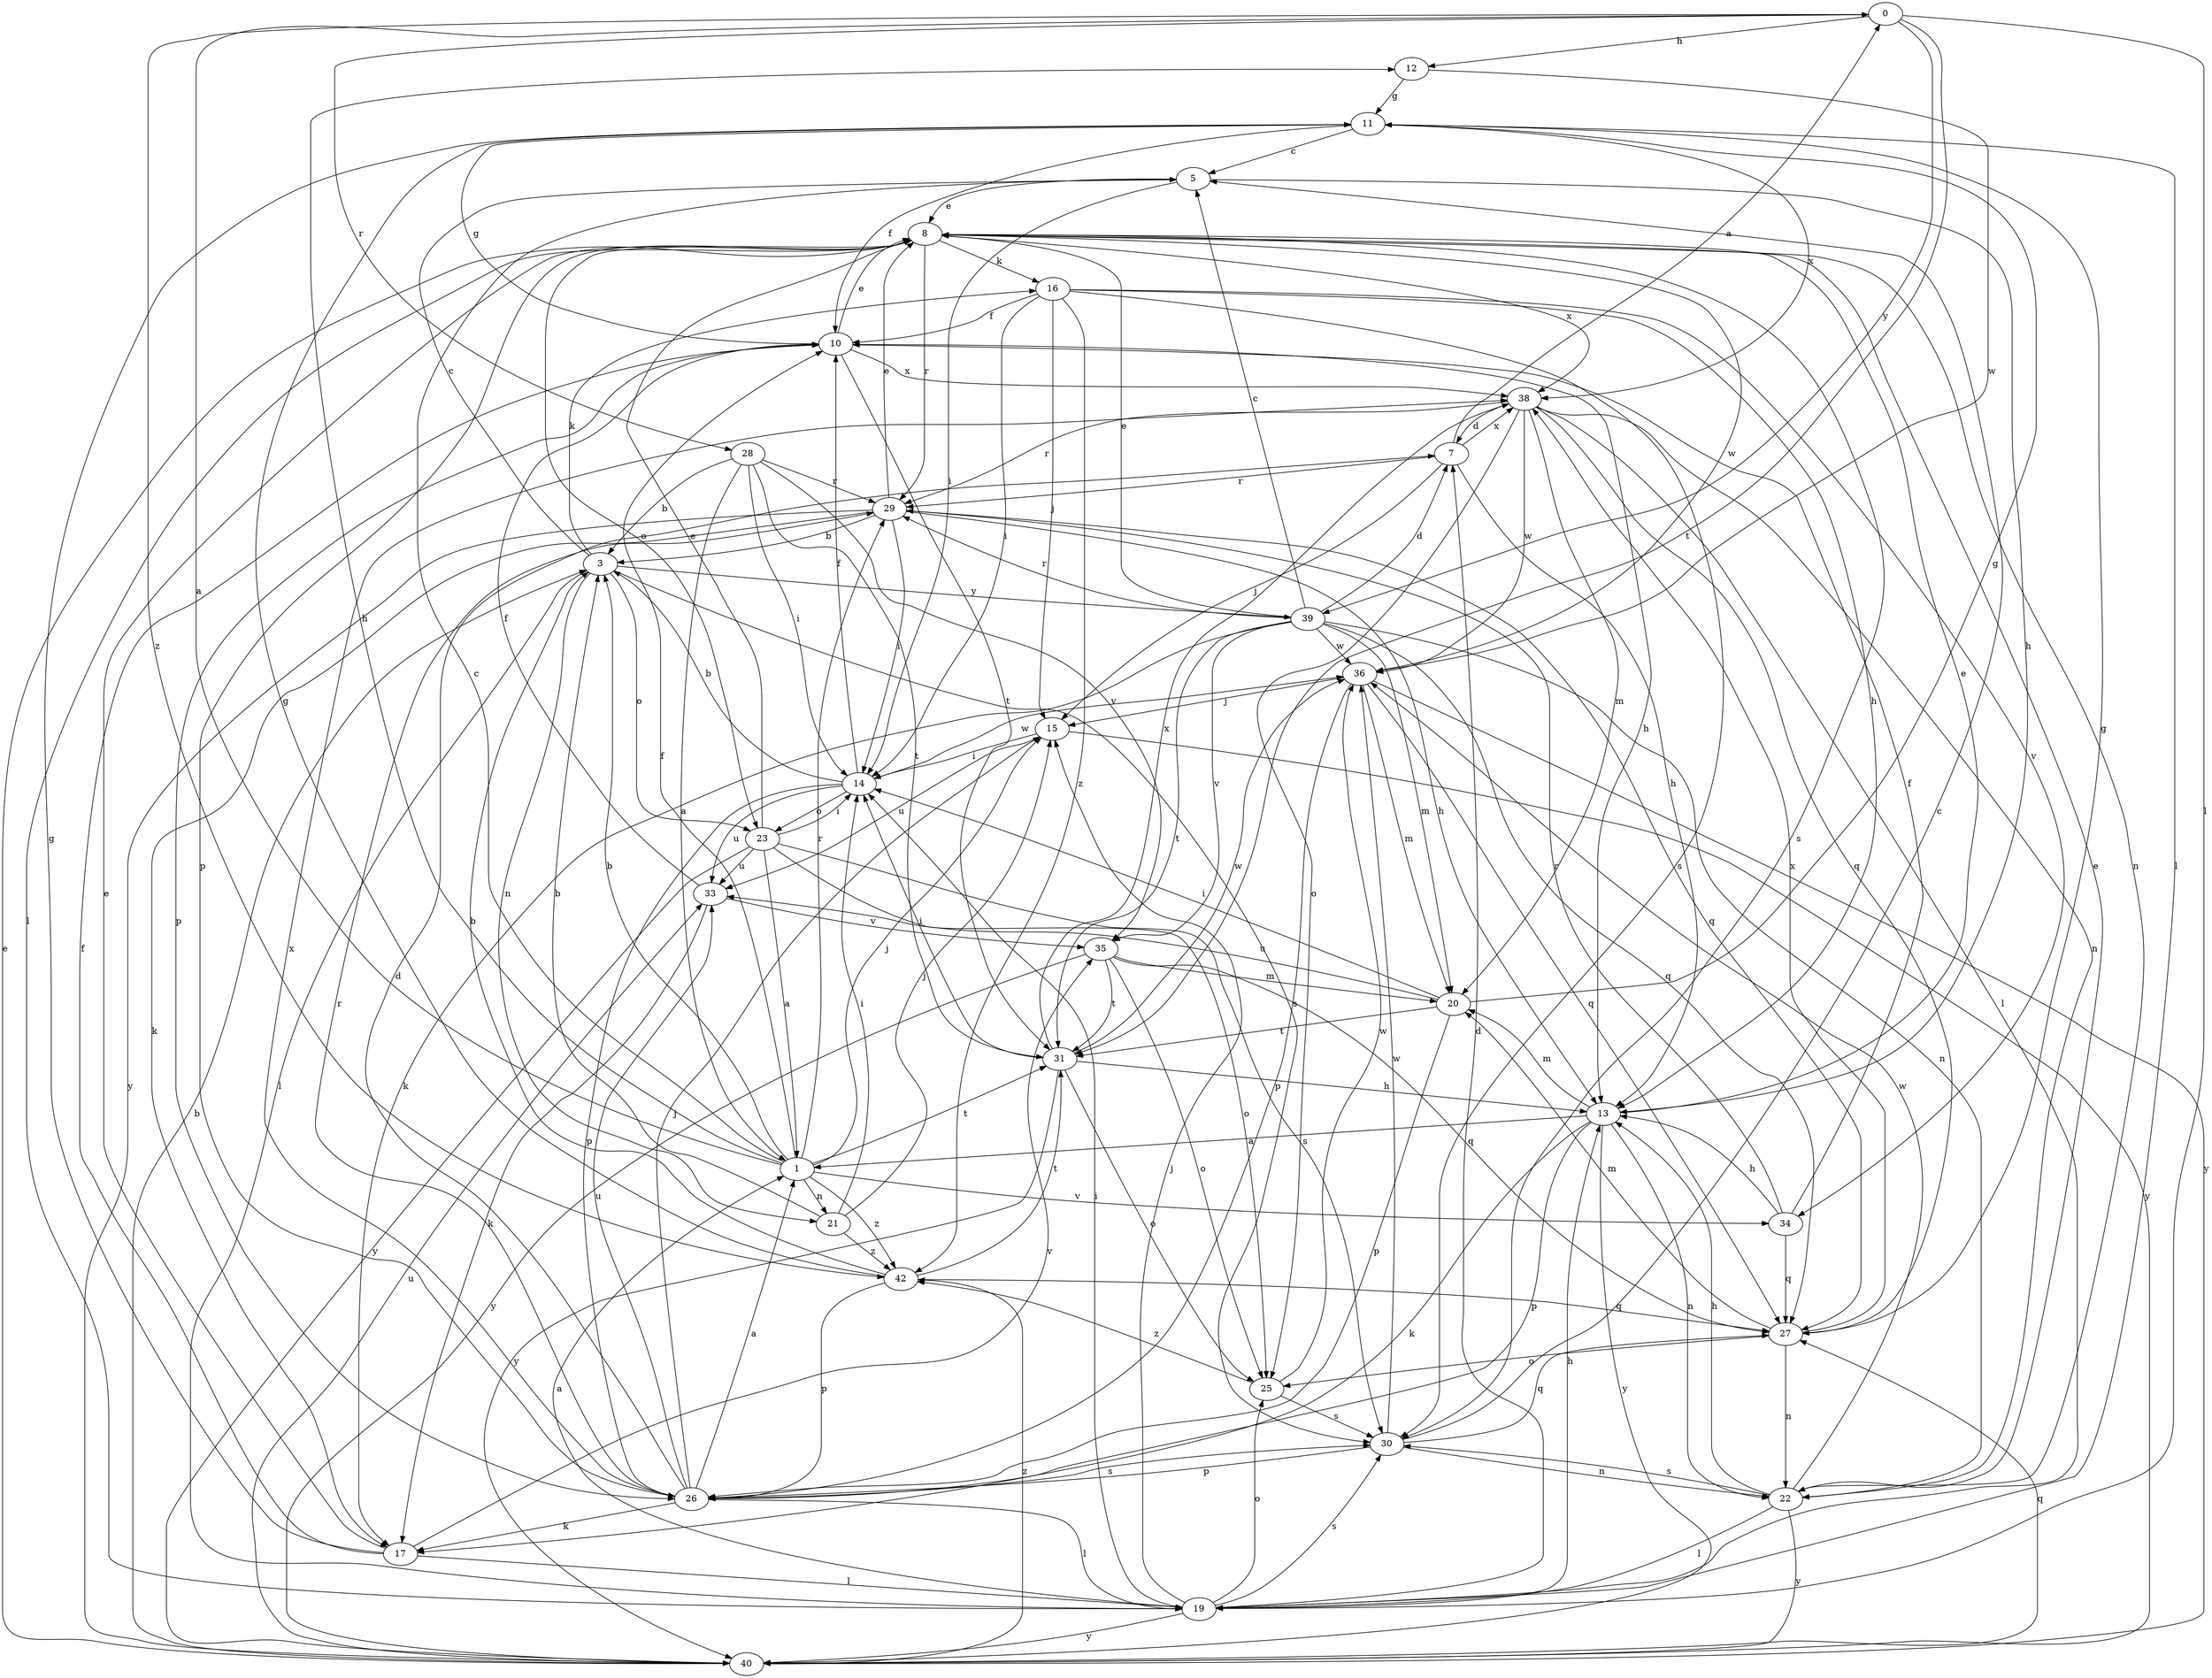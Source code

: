 strict digraph  {
0;
1;
3;
5;
7;
8;
10;
11;
12;
13;
14;
15;
16;
17;
19;
20;
21;
22;
23;
25;
26;
27;
28;
29;
30;
31;
33;
34;
35;
36;
38;
39;
40;
42;
0 -> 12  [label=h];
0 -> 19  [label=l];
0 -> 28  [label=r];
0 -> 31  [label=t];
0 -> 39  [label=y];
0 -> 42  [label=z];
1 -> 0  [label=a];
1 -> 3  [label=b];
1 -> 5  [label=c];
1 -> 10  [label=f];
1 -> 12  [label=h];
1 -> 15  [label=j];
1 -> 21  [label=n];
1 -> 29  [label=r];
1 -> 31  [label=t];
1 -> 34  [label=v];
1 -> 42  [label=z];
3 -> 5  [label=c];
3 -> 16  [label=k];
3 -> 19  [label=l];
3 -> 21  [label=n];
3 -> 23  [label=o];
3 -> 30  [label=s];
3 -> 39  [label=y];
5 -> 8  [label=e];
5 -> 13  [label=h];
5 -> 14  [label=i];
7 -> 0  [label=a];
7 -> 13  [label=h];
7 -> 15  [label=j];
7 -> 29  [label=r];
7 -> 38  [label=x];
8 -> 16  [label=k];
8 -> 19  [label=l];
8 -> 22  [label=n];
8 -> 23  [label=o];
8 -> 26  [label=p];
8 -> 29  [label=r];
8 -> 30  [label=s];
8 -> 36  [label=w];
8 -> 38  [label=x];
10 -> 8  [label=e];
10 -> 11  [label=g];
10 -> 13  [label=h];
10 -> 26  [label=p];
10 -> 31  [label=t];
10 -> 38  [label=x];
11 -> 5  [label=c];
11 -> 10  [label=f];
11 -> 19  [label=l];
11 -> 38  [label=x];
12 -> 11  [label=g];
12 -> 36  [label=w];
13 -> 1  [label=a];
13 -> 8  [label=e];
13 -> 17  [label=k];
13 -> 20  [label=m];
13 -> 22  [label=n];
13 -> 26  [label=p];
13 -> 40  [label=y];
14 -> 3  [label=b];
14 -> 10  [label=f];
14 -> 23  [label=o];
14 -> 26  [label=p];
14 -> 33  [label=u];
14 -> 36  [label=w];
15 -> 14  [label=i];
15 -> 33  [label=u];
15 -> 40  [label=y];
16 -> 10  [label=f];
16 -> 13  [label=h];
16 -> 14  [label=i];
16 -> 15  [label=j];
16 -> 30  [label=s];
16 -> 34  [label=v];
16 -> 42  [label=z];
17 -> 8  [label=e];
17 -> 10  [label=f];
17 -> 11  [label=g];
17 -> 19  [label=l];
17 -> 35  [label=v];
19 -> 1  [label=a];
19 -> 7  [label=d];
19 -> 13  [label=h];
19 -> 14  [label=i];
19 -> 15  [label=j];
19 -> 25  [label=o];
19 -> 30  [label=s];
19 -> 40  [label=y];
20 -> 11  [label=g];
20 -> 14  [label=i];
20 -> 26  [label=p];
20 -> 31  [label=t];
20 -> 33  [label=u];
21 -> 3  [label=b];
21 -> 14  [label=i];
21 -> 15  [label=j];
21 -> 42  [label=z];
22 -> 8  [label=e];
22 -> 13  [label=h];
22 -> 19  [label=l];
22 -> 30  [label=s];
22 -> 36  [label=w];
22 -> 40  [label=y];
23 -> 1  [label=a];
23 -> 8  [label=e];
23 -> 14  [label=i];
23 -> 25  [label=o];
23 -> 30  [label=s];
23 -> 33  [label=u];
23 -> 40  [label=y];
25 -> 30  [label=s];
25 -> 36  [label=w];
25 -> 42  [label=z];
26 -> 1  [label=a];
26 -> 7  [label=d];
26 -> 15  [label=j];
26 -> 17  [label=k];
26 -> 19  [label=l];
26 -> 29  [label=r];
26 -> 30  [label=s];
26 -> 33  [label=u];
26 -> 38  [label=x];
27 -> 11  [label=g];
27 -> 20  [label=m];
27 -> 22  [label=n];
27 -> 25  [label=o];
27 -> 38  [label=x];
28 -> 1  [label=a];
28 -> 3  [label=b];
28 -> 14  [label=i];
28 -> 29  [label=r];
28 -> 31  [label=t];
28 -> 35  [label=v];
29 -> 3  [label=b];
29 -> 8  [label=e];
29 -> 13  [label=h];
29 -> 14  [label=i];
29 -> 17  [label=k];
29 -> 27  [label=q];
29 -> 40  [label=y];
30 -> 5  [label=c];
30 -> 22  [label=n];
30 -> 26  [label=p];
30 -> 27  [label=q];
30 -> 36  [label=w];
31 -> 13  [label=h];
31 -> 14  [label=i];
31 -> 25  [label=o];
31 -> 36  [label=w];
31 -> 38  [label=x];
31 -> 40  [label=y];
33 -> 10  [label=f];
33 -> 17  [label=k];
33 -> 35  [label=v];
34 -> 10  [label=f];
34 -> 13  [label=h];
34 -> 27  [label=q];
34 -> 29  [label=r];
35 -> 20  [label=m];
35 -> 25  [label=o];
35 -> 27  [label=q];
35 -> 31  [label=t];
35 -> 40  [label=y];
36 -> 15  [label=j];
36 -> 20  [label=m];
36 -> 26  [label=p];
36 -> 27  [label=q];
36 -> 40  [label=y];
38 -> 7  [label=d];
38 -> 19  [label=l];
38 -> 20  [label=m];
38 -> 22  [label=n];
38 -> 25  [label=o];
38 -> 27  [label=q];
38 -> 29  [label=r];
38 -> 36  [label=w];
39 -> 5  [label=c];
39 -> 7  [label=d];
39 -> 8  [label=e];
39 -> 17  [label=k];
39 -> 20  [label=m];
39 -> 22  [label=n];
39 -> 27  [label=q];
39 -> 29  [label=r];
39 -> 31  [label=t];
39 -> 35  [label=v];
39 -> 36  [label=w];
40 -> 3  [label=b];
40 -> 8  [label=e];
40 -> 27  [label=q];
40 -> 33  [label=u];
40 -> 42  [label=z];
42 -> 3  [label=b];
42 -> 11  [label=g];
42 -> 26  [label=p];
42 -> 27  [label=q];
42 -> 31  [label=t];
}
